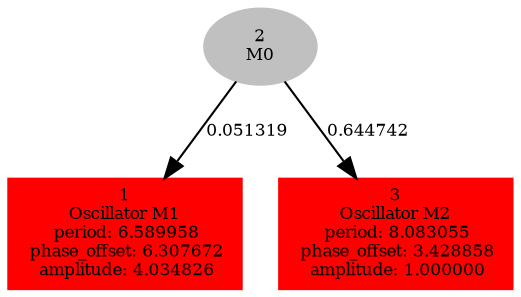  digraph g{ forcelabels=true;
1 [label=<1<BR />Oscillator M1<BR /> period: 6.589958<BR /> phase_offset: 6.307672<BR /> amplitude: 4.034826>, shape=box,color=red,style=filled,fontsize=8];2[label=<2<BR/>M0>,color="grey",style=filled,fontsize=8];
3 [label=<3<BR />Oscillator M2<BR /> period: 8.083055<BR /> phase_offset: 3.428858<BR /> amplitude: 1.000000>, shape=box,color=red,style=filled,fontsize=8];2 -> 1[label="0.051319 ",fontsize="8"];
2 -> 3[label="0.644742 ",fontsize="8"];
 }
